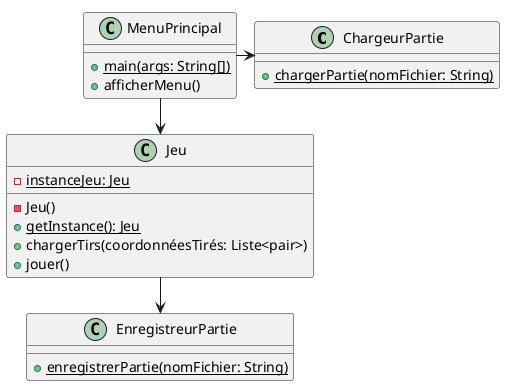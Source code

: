 @startuml
!pragma layout smetana
class ChargeurPartie {
    + {static} chargerPartie(nomFichier: String)
}

class EnregistreurPartie {
    + {static} enregistrerPartie(nomFichier: String)
}

class MenuPrincipal{
    + {static} main(args: String[])
    + afficherMenu()
}

class Jeu {
    - {static} instanceJeu: Jeu
    - Jeu()
    + {static} getInstance(): Jeu
    + chargerTirs(coordonnéesTirés: Liste<pair>)
    + jouer()
}

MenuPrincipal -> ChargeurPartie
MenuPrincipal --> Jeu
Jeu --> EnregistreurPartie

@enduml